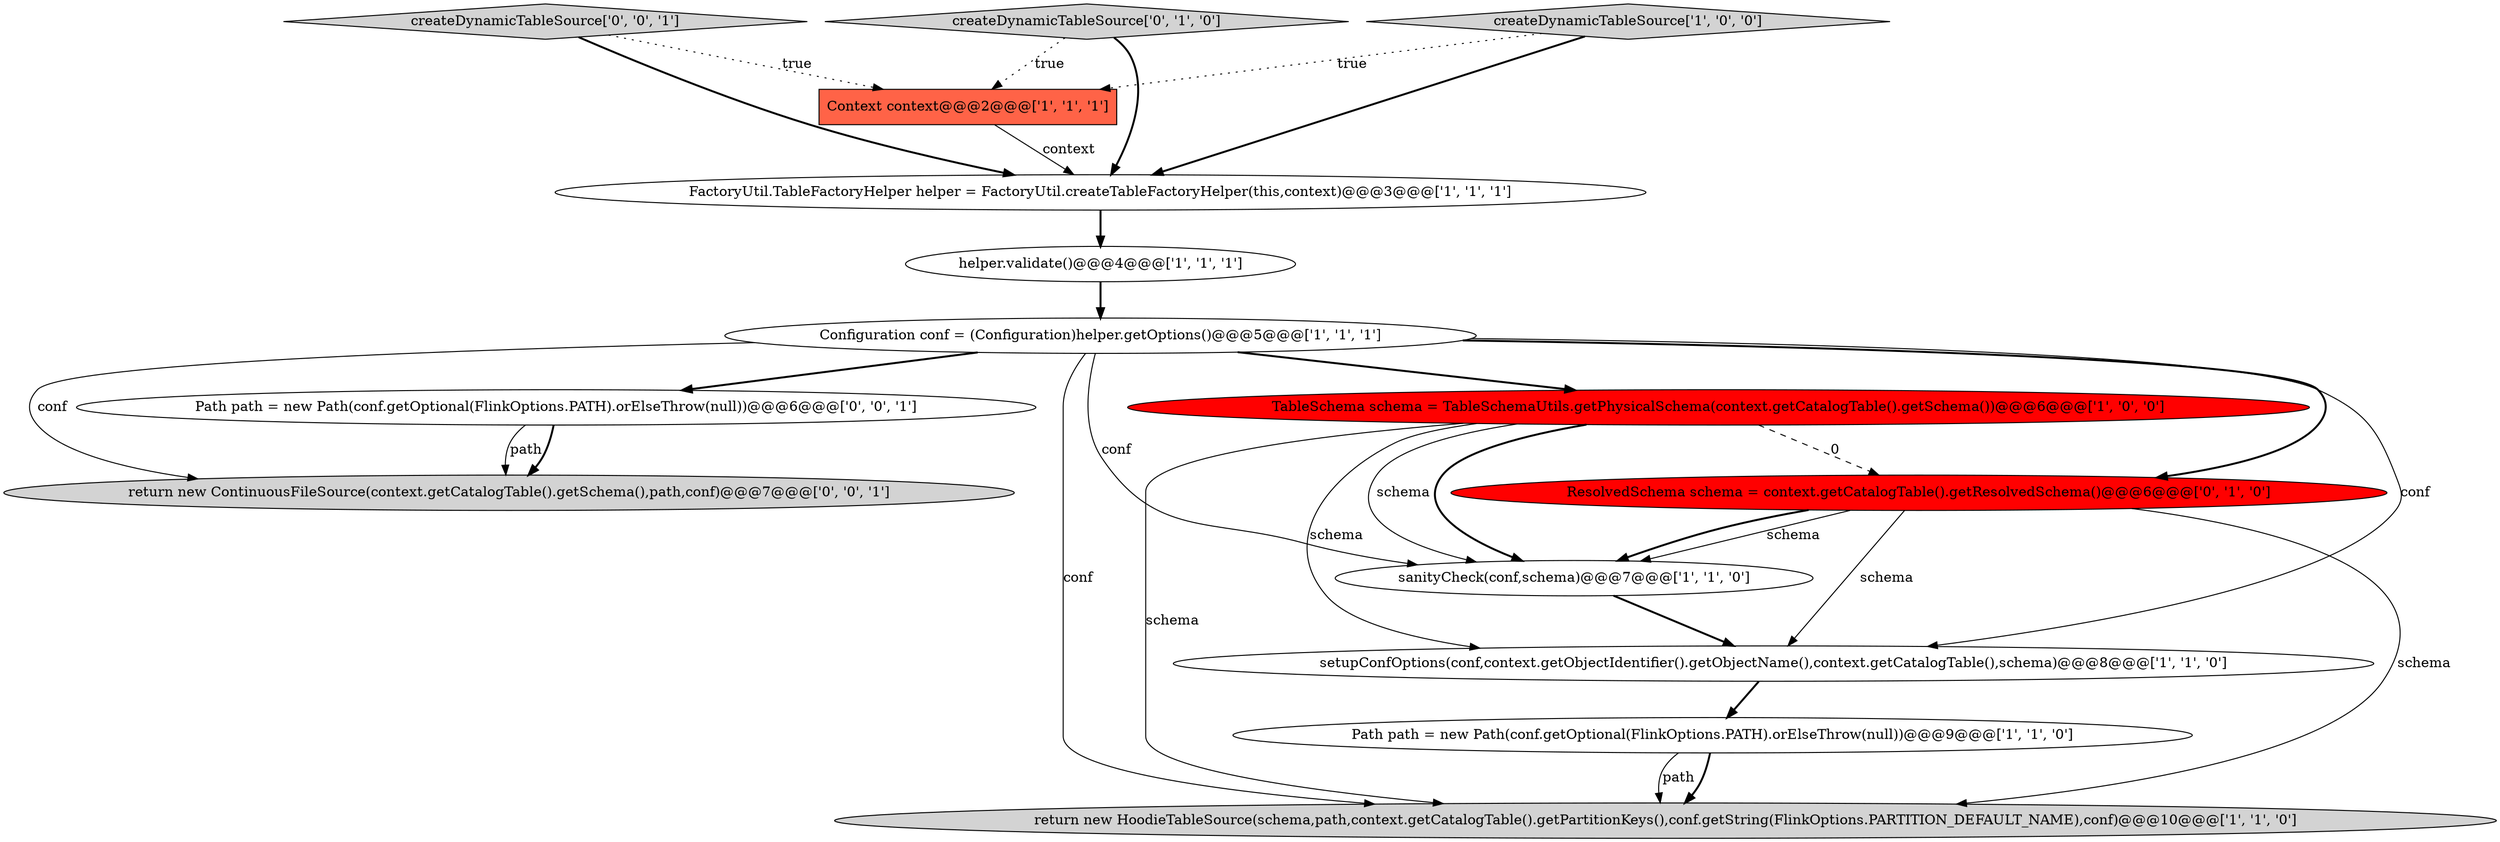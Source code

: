 digraph {
13 [style = filled, label = "createDynamicTableSource['0', '0', '1']", fillcolor = lightgray, shape = diamond image = "AAA0AAABBB3BBB"];
14 [style = filled, label = "return new ContinuousFileSource(context.getCatalogTable().getSchema(),path,conf)@@@7@@@['0', '0', '1']", fillcolor = lightgray, shape = ellipse image = "AAA0AAABBB3BBB"];
2 [style = filled, label = "FactoryUtil.TableFactoryHelper helper = FactoryUtil.createTableFactoryHelper(this,context)@@@3@@@['1', '1', '1']", fillcolor = white, shape = ellipse image = "AAA0AAABBB1BBB"];
4 [style = filled, label = "createDynamicTableSource['1', '0', '0']", fillcolor = lightgray, shape = diamond image = "AAA0AAABBB1BBB"];
11 [style = filled, label = "createDynamicTableSource['0', '1', '0']", fillcolor = lightgray, shape = diamond image = "AAA0AAABBB2BBB"];
8 [style = filled, label = "Context context@@@2@@@['1', '1', '1']", fillcolor = tomato, shape = box image = "AAA0AAABBB1BBB"];
6 [style = filled, label = "TableSchema schema = TableSchemaUtils.getPhysicalSchema(context.getCatalogTable().getSchema())@@@6@@@['1', '0', '0']", fillcolor = red, shape = ellipse image = "AAA1AAABBB1BBB"];
9 [style = filled, label = "Configuration conf = (Configuration)helper.getOptions()@@@5@@@['1', '1', '1']", fillcolor = white, shape = ellipse image = "AAA0AAABBB1BBB"];
5 [style = filled, label = "Path path = new Path(conf.getOptional(FlinkOptions.PATH).orElseThrow(null))@@@9@@@['1', '1', '0']", fillcolor = white, shape = ellipse image = "AAA0AAABBB1BBB"];
12 [style = filled, label = "Path path = new Path(conf.getOptional(FlinkOptions.PATH).orElseThrow(null))@@@6@@@['0', '0', '1']", fillcolor = white, shape = ellipse image = "AAA0AAABBB3BBB"];
3 [style = filled, label = "sanityCheck(conf,schema)@@@7@@@['1', '1', '0']", fillcolor = white, shape = ellipse image = "AAA0AAABBB1BBB"];
0 [style = filled, label = "setupConfOptions(conf,context.getObjectIdentifier().getObjectName(),context.getCatalogTable(),schema)@@@8@@@['1', '1', '0']", fillcolor = white, shape = ellipse image = "AAA0AAABBB1BBB"];
7 [style = filled, label = "helper.validate()@@@4@@@['1', '1', '1']", fillcolor = white, shape = ellipse image = "AAA0AAABBB1BBB"];
1 [style = filled, label = "return new HoodieTableSource(schema,path,context.getCatalogTable().getPartitionKeys(),conf.getString(FlinkOptions.PARTITION_DEFAULT_NAME),conf)@@@10@@@['1', '1', '0']", fillcolor = lightgray, shape = ellipse image = "AAA0AAABBB1BBB"];
10 [style = filled, label = "ResolvedSchema schema = context.getCatalogTable().getResolvedSchema()@@@6@@@['0', '1', '0']", fillcolor = red, shape = ellipse image = "AAA1AAABBB2BBB"];
8->2 [style = solid, label="context"];
6->3 [style = bold, label=""];
9->0 [style = solid, label="conf"];
9->3 [style = solid, label="conf"];
10->3 [style = solid, label="schema"];
4->8 [style = dotted, label="true"];
6->0 [style = solid, label="schema"];
10->3 [style = bold, label=""];
4->2 [style = bold, label=""];
10->1 [style = solid, label="schema"];
9->10 [style = bold, label=""];
9->1 [style = solid, label="conf"];
6->3 [style = solid, label="schema"];
10->0 [style = solid, label="schema"];
11->2 [style = bold, label=""];
3->0 [style = bold, label=""];
9->6 [style = bold, label=""];
6->10 [style = dashed, label="0"];
9->14 [style = solid, label="conf"];
7->9 [style = bold, label=""];
5->1 [style = bold, label=""];
12->14 [style = solid, label="path"];
5->1 [style = solid, label="path"];
13->8 [style = dotted, label="true"];
12->14 [style = bold, label=""];
6->1 [style = solid, label="schema"];
11->8 [style = dotted, label="true"];
9->12 [style = bold, label=""];
2->7 [style = bold, label=""];
0->5 [style = bold, label=""];
13->2 [style = bold, label=""];
}
